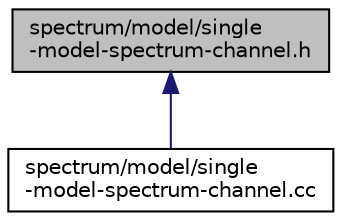 digraph "spectrum/model/single-model-spectrum-channel.h"
{
  edge [fontname="Helvetica",fontsize="10",labelfontname="Helvetica",labelfontsize="10"];
  node [fontname="Helvetica",fontsize="10",shape=record];
  Node1 [label="spectrum/model/single\l-model-spectrum-channel.h",height=0.2,width=0.4,color="black", fillcolor="grey75", style="filled", fontcolor="black"];
  Node1 -> Node2 [dir="back",color="midnightblue",fontsize="10",style="solid"];
  Node2 [label="spectrum/model/single\l-model-spectrum-channel.cc",height=0.2,width=0.4,color="black", fillcolor="white", style="filled",URL="$d1/dee/single-model-spectrum-channel_8cc.html"];
}
